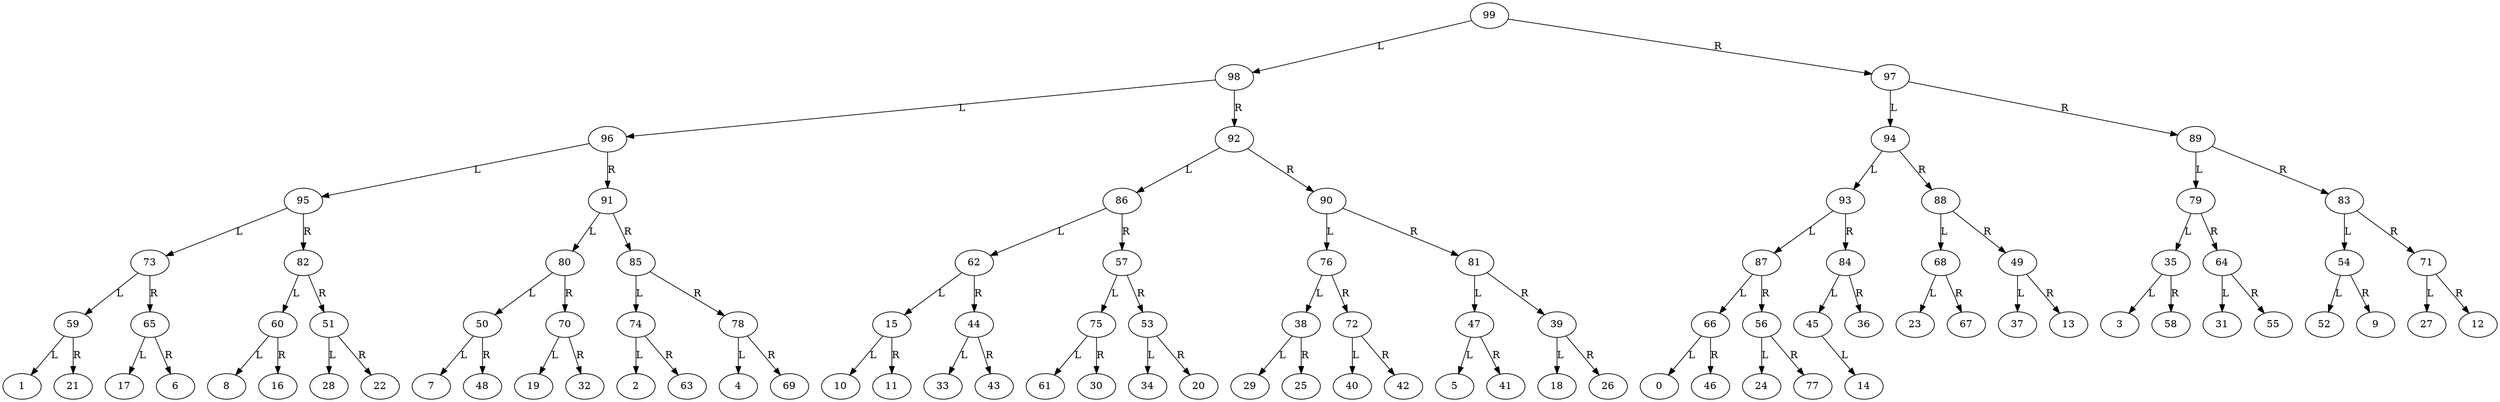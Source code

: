 digraph {
	1 [label=99]
	2 [label=98]
	1 -> 2 [label=L]
	3 [label=97]
	1 -> 3 [label=R]
	4 [label=96]
	2 -> 4 [label=L]
	5 [label=92]
	2 -> 5 [label=R]
	6 [label=94]
	3 -> 6 [label=L]
	7 [label=89]
	3 -> 7 [label=R]
	8 [label=95]
	4 -> 8 [label=L]
	9 [label=91]
	4 -> 9 [label=R]
	10 [label=86]
	5 -> 10 [label=L]
	11 [label=90]
	5 -> 11 [label=R]
	12 [label=93]
	6 -> 12 [label=L]
	13 [label=88]
	6 -> 13 [label=R]
	14 [label=79]
	7 -> 14 [label=L]
	15 [label=83]
	7 -> 15 [label=R]
	16 [label=73]
	8 -> 16 [label=L]
	17 [label=82]
	8 -> 17 [label=R]
	18 [label=80]
	9 -> 18 [label=L]
	19 [label=85]
	9 -> 19 [label=R]
	20 [label=62]
	10 -> 20 [label=L]
	21 [label=57]
	10 -> 21 [label=R]
	22 [label=76]
	11 -> 22 [label=L]
	23 [label=81]
	11 -> 23 [label=R]
	24 [label=87]
	12 -> 24 [label=L]
	25 [label=84]
	12 -> 25 [label=R]
	26 [label=68]
	13 -> 26 [label=L]
	27 [label=49]
	13 -> 27 [label=R]
	28 [label=35]
	14 -> 28 [label=L]
	29 [label=64]
	14 -> 29 [label=R]
	30 [label=54]
	15 -> 30 [label=L]
	31 [label=71]
	15 -> 31 [label=R]
	32 [label=59]
	16 -> 32 [label=L]
	33 [label=65]
	16 -> 33 [label=R]
	34 [label=60]
	17 -> 34 [label=L]
	35 [label=51]
	17 -> 35 [label=R]
	36 [label=50]
	18 -> 36 [label=L]
	37 [label=70]
	18 -> 37 [label=R]
	38 [label=74]
	19 -> 38 [label=L]
	39 [label=78]
	19 -> 39 [label=R]
	40 [label=15]
	20 -> 40 [label=L]
	41 [label=44]
	20 -> 41 [label=R]
	42 [label=75]
	21 -> 42 [label=L]
	43 [label=53]
	21 -> 43 [label=R]
	44 [label=38]
	22 -> 44 [label=L]
	45 [label=72]
	22 -> 45 [label=R]
	46 [label=47]
	23 -> 46 [label=L]
	47 [label=39]
	23 -> 47 [label=R]
	48 [label=66]
	24 -> 48 [label=L]
	49 [label=56]
	24 -> 49 [label=R]
	50 [label=45]
	25 -> 50 [label=L]
	51 [label=36]
	25 -> 51 [label=R]
	52 [label=23]
	26 -> 52 [label=L]
	53 [label=67]
	26 -> 53 [label=R]
	54 [label=37]
	27 -> 54 [label=L]
	55 [label=13]
	27 -> 55 [label=R]
	56 [label=3]
	28 -> 56 [label=L]
	57 [label=58]
	28 -> 57 [label=R]
	58 [label=31]
	29 -> 58 [label=L]
	59 [label=55]
	29 -> 59 [label=R]
	60 [label=52]
	30 -> 60 [label=L]
	61 [label=9]
	30 -> 61 [label=R]
	62 [label=27]
	31 -> 62 [label=L]
	63 [label=12]
	31 -> 63 [label=R]
	64 [label=1]
	32 -> 64 [label=L]
	65 [label=21]
	32 -> 65 [label=R]
	66 [label=17]
	33 -> 66 [label=L]
	67 [label=6]
	33 -> 67 [label=R]
	68 [label=8]
	34 -> 68 [label=L]
	69 [label=16]
	34 -> 69 [label=R]
	70 [label=28]
	35 -> 70 [label=L]
	71 [label=22]
	35 -> 71 [label=R]
	72 [label=7]
	36 -> 72 [label=L]
	73 [label=48]
	36 -> 73 [label=R]
	74 [label=19]
	37 -> 74 [label=L]
	75 [label=32]
	37 -> 75 [label=R]
	76 [label=2]
	38 -> 76 [label=L]
	77 [label=63]
	38 -> 77 [label=R]
	78 [label=4]
	39 -> 78 [label=L]
	79 [label=69]
	39 -> 79 [label=R]
	80 [label=10]
	40 -> 80 [label=L]
	81 [label=11]
	40 -> 81 [label=R]
	82 [label=33]
	41 -> 82 [label=L]
	83 [label=43]
	41 -> 83 [label=R]
	84 [label=61]
	42 -> 84 [label=L]
	85 [label=30]
	42 -> 85 [label=R]
	86 [label=34]
	43 -> 86 [label=L]
	87 [label=20]
	43 -> 87 [label=R]
	88 [label=29]
	44 -> 88 [label=L]
	89 [label=25]
	44 -> 89 [label=R]
	90 [label=40]
	45 -> 90 [label=L]
	91 [label=42]
	45 -> 91 [label=R]
	92 [label=5]
	46 -> 92 [label=L]
	93 [label=41]
	46 -> 93 [label=R]
	94 [label=18]
	47 -> 94 [label=L]
	95 [label=26]
	47 -> 95 [label=R]
	96 [label=0]
	48 -> 96 [label=L]
	97 [label=46]
	48 -> 97 [label=R]
	98 [label=24]
	49 -> 98 [label=L]
	99 [label=77]
	49 -> 99 [label=R]
	100 [label=14]
	50 -> 100 [label=L]
}

